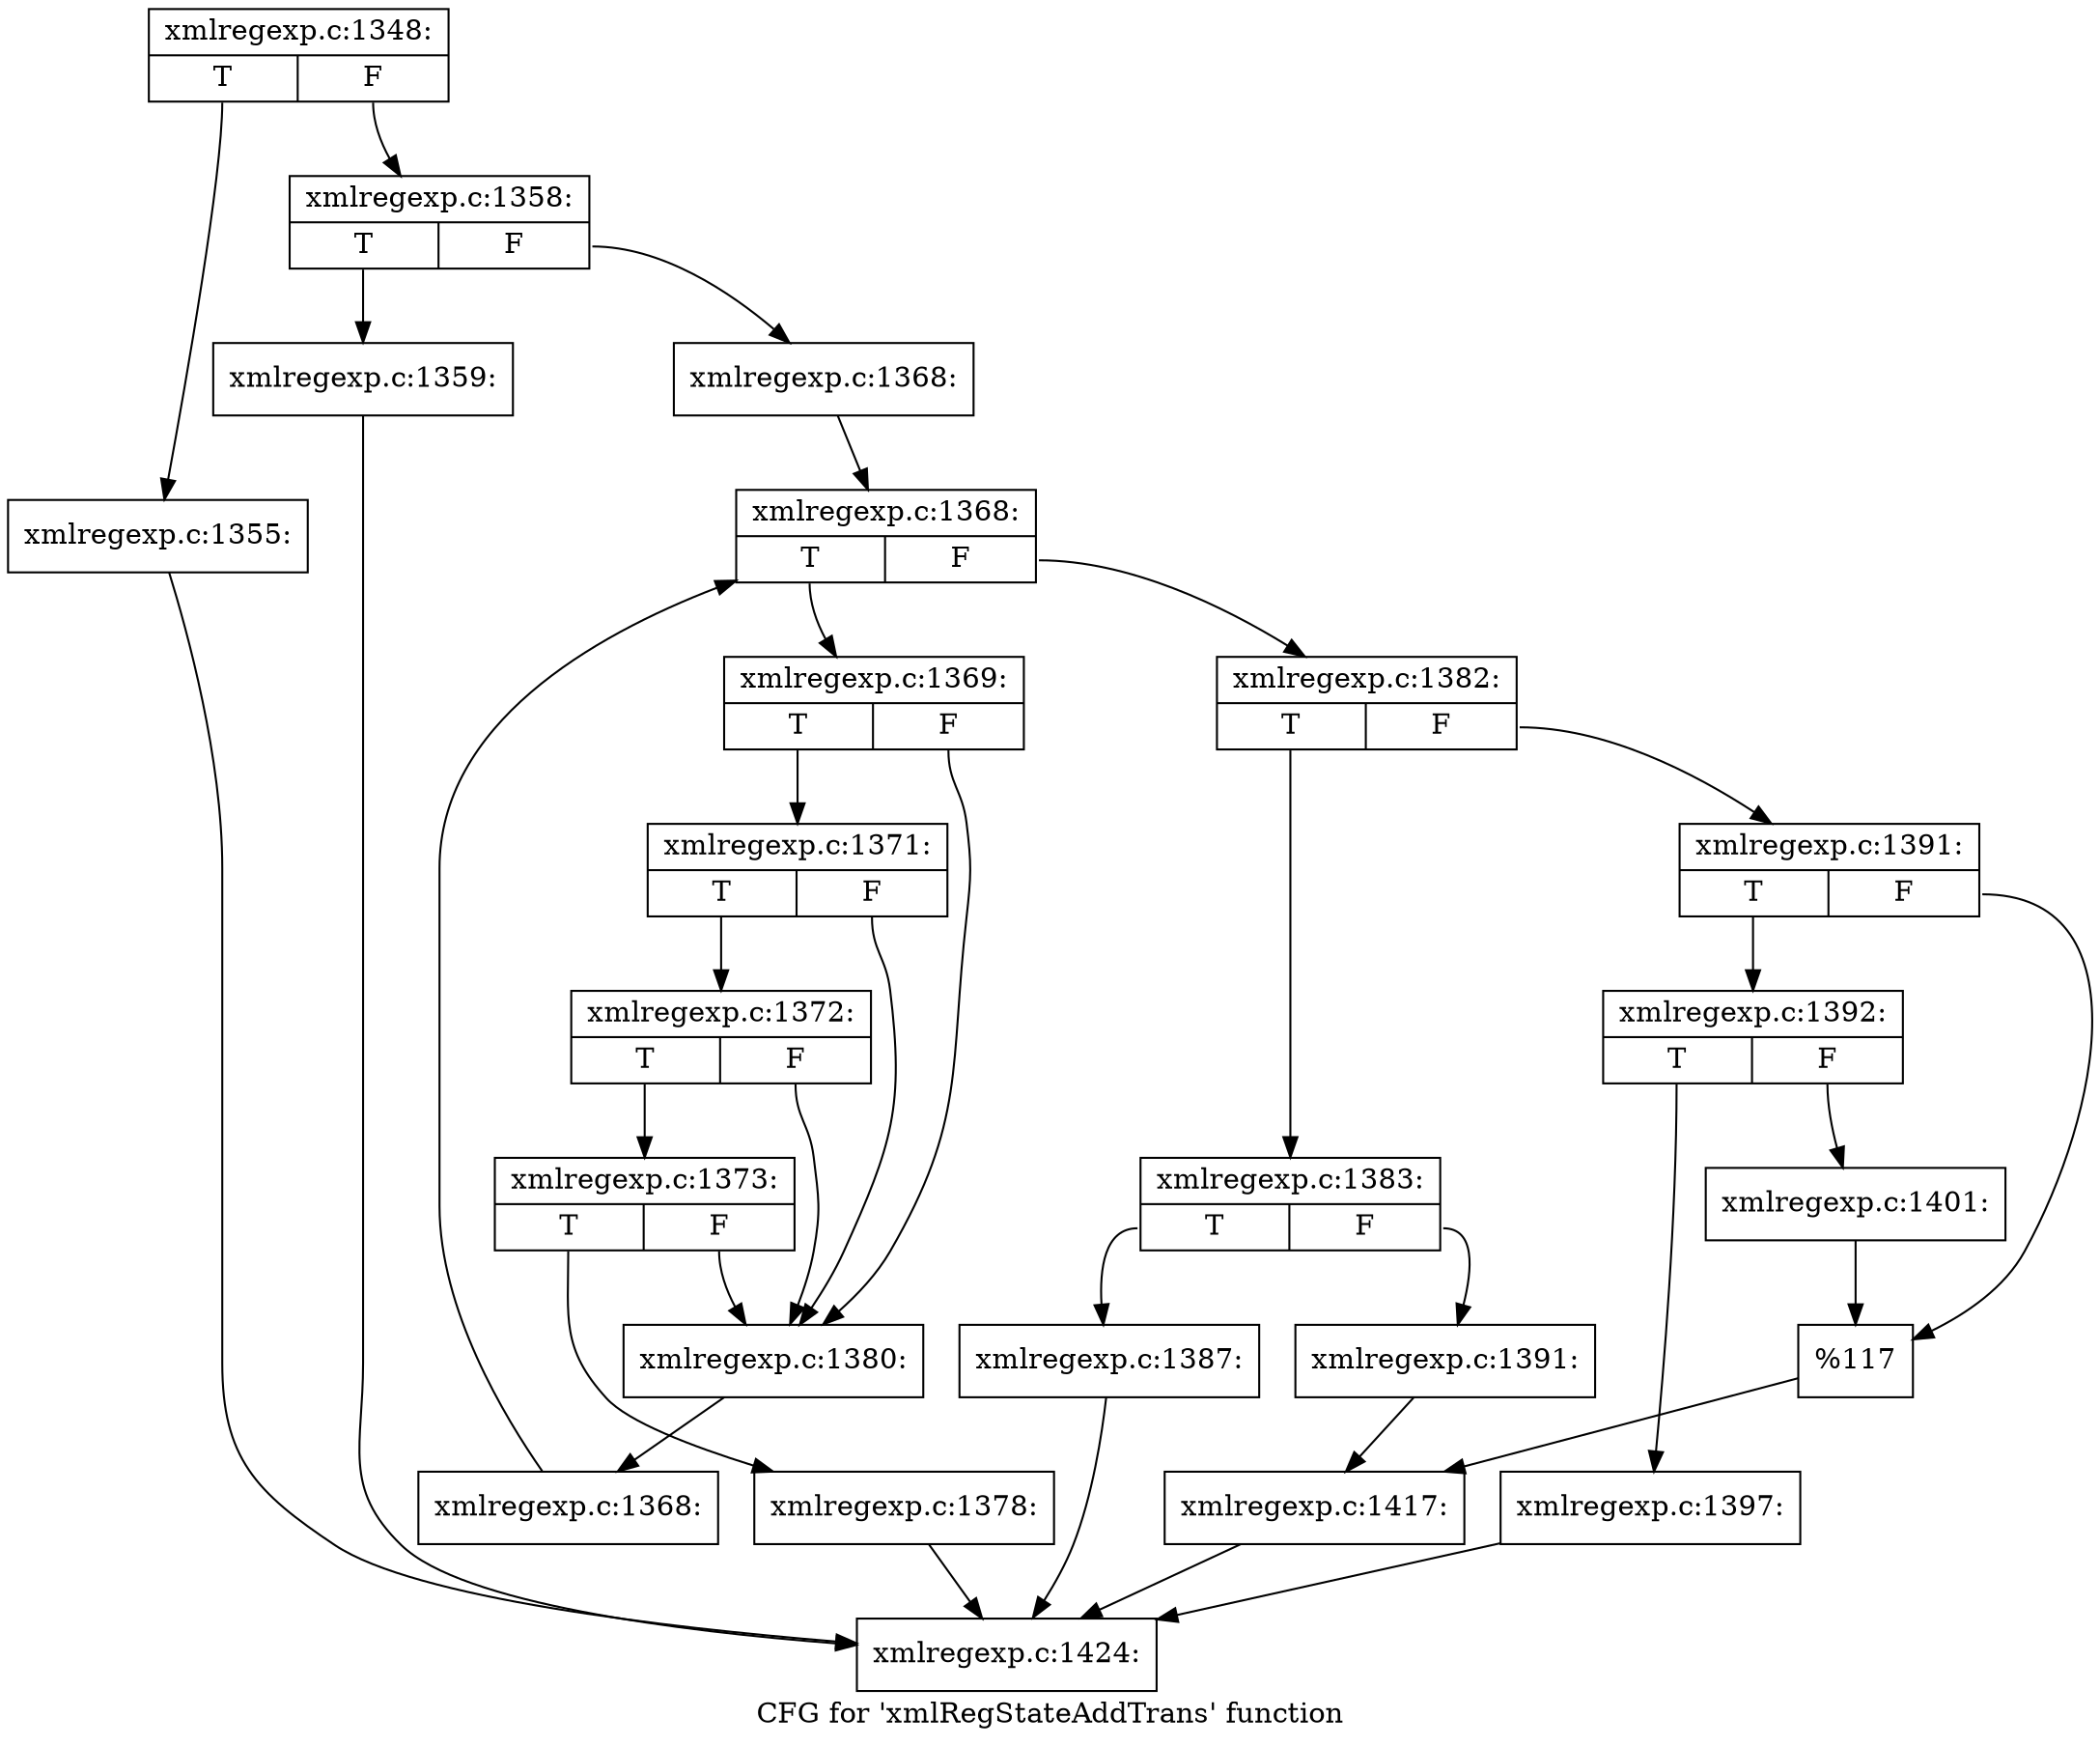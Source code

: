 digraph "CFG for 'xmlRegStateAddTrans' function" {
	label="CFG for 'xmlRegStateAddTrans' function";

	Node0x44b0970 [shape=record,label="{xmlregexp.c:1348:|{<s0>T|<s1>F}}"];
	Node0x44b0970:s0 -> Node0x44b72f0;
	Node0x44b0970:s1 -> Node0x44b7340;
	Node0x44b72f0 [shape=record,label="{xmlregexp.c:1355:}"];
	Node0x44b72f0 -> Node0x44b5c40;
	Node0x44b7340 [shape=record,label="{xmlregexp.c:1358:|{<s0>T|<s1>F}}"];
	Node0x44b7340:s0 -> Node0x44b7c20;
	Node0x44b7340:s1 -> Node0x44b7c70;
	Node0x44b7c20 [shape=record,label="{xmlregexp.c:1359:}"];
	Node0x44b7c20 -> Node0x44b5c40;
	Node0x44b7c70 [shape=record,label="{xmlregexp.c:1368:}"];
	Node0x44b7c70 -> Node0x44b88f0;
	Node0x44b88f0 [shape=record,label="{xmlregexp.c:1368:|{<s0>T|<s1>F}}"];
	Node0x44b88f0:s0 -> Node0x44b8bd0;
	Node0x44b88f0:s1 -> Node0x44b84e0;
	Node0x44b8bd0 [shape=record,label="{xmlregexp.c:1369:|{<s0>T|<s1>F}}"];
	Node0x44b8bd0:s0 -> Node0x44b96c0;
	Node0x44b8bd0:s1 -> Node0x44b9570;
	Node0x44b96c0 [shape=record,label="{xmlregexp.c:1371:|{<s0>T|<s1>F}}"];
	Node0x44b96c0:s0 -> Node0x44b9640;
	Node0x44b96c0:s1 -> Node0x44b9570;
	Node0x44b9640 [shape=record,label="{xmlregexp.c:1372:|{<s0>T|<s1>F}}"];
	Node0x44b9640:s0 -> Node0x44b95c0;
	Node0x44b9640:s1 -> Node0x44b9570;
	Node0x44b95c0 [shape=record,label="{xmlregexp.c:1373:|{<s0>T|<s1>F}}"];
	Node0x44b95c0:s0 -> Node0x44b9520;
	Node0x44b95c0:s1 -> Node0x44b9570;
	Node0x44b9520 [shape=record,label="{xmlregexp.c:1378:}"];
	Node0x44b9520 -> Node0x44b5c40;
	Node0x44b9570 [shape=record,label="{xmlregexp.c:1380:}"];
	Node0x44b9570 -> Node0x44b8b40;
	Node0x44b8b40 [shape=record,label="{xmlregexp.c:1368:}"];
	Node0x44b8b40 -> Node0x44b88f0;
	Node0x44b84e0 [shape=record,label="{xmlregexp.c:1382:|{<s0>T|<s1>F}}"];
	Node0x44b84e0:s0 -> Node0x44bac20;
	Node0x44b84e0:s1 -> Node0x44bacc0;
	Node0x44bac20 [shape=record,label="{xmlregexp.c:1383:|{<s0>T|<s1>F}}"];
	Node0x44bac20:s0 -> Node0x44bba50;
	Node0x44bac20:s1 -> Node0x44bbaa0;
	Node0x44bba50 [shape=record,label="{xmlregexp.c:1387:}"];
	Node0x44bba50 -> Node0x44b5c40;
	Node0x44bbaa0 [shape=record,label="{xmlregexp.c:1391:}"];
	Node0x44bbaa0 -> Node0x44bac70;
	Node0x44bacc0 [shape=record,label="{xmlregexp.c:1391:|{<s0>T|<s1>F}}"];
	Node0x44bacc0:s0 -> Node0x44bc680;
	Node0x44bacc0:s1 -> Node0x44bc6d0;
	Node0x44bc680 [shape=record,label="{xmlregexp.c:1392:|{<s0>T|<s1>F}}"];
	Node0x44bc680:s0 -> Node0x44bdaa0;
	Node0x44bc680:s1 -> Node0x44bdaf0;
	Node0x44bdaa0 [shape=record,label="{xmlregexp.c:1397:}"];
	Node0x44bdaa0 -> Node0x44b5c40;
	Node0x44bdaf0 [shape=record,label="{xmlregexp.c:1401:}"];
	Node0x44bdaf0 -> Node0x44bc6d0;
	Node0x44bc6d0 [shape=record,label="{%117}"];
	Node0x44bc6d0 -> Node0x44bac70;
	Node0x44bac70 [shape=record,label="{xmlregexp.c:1417:}"];
	Node0x44bac70 -> Node0x44b5c40;
	Node0x44b5c40 [shape=record,label="{xmlregexp.c:1424:}"];
}
